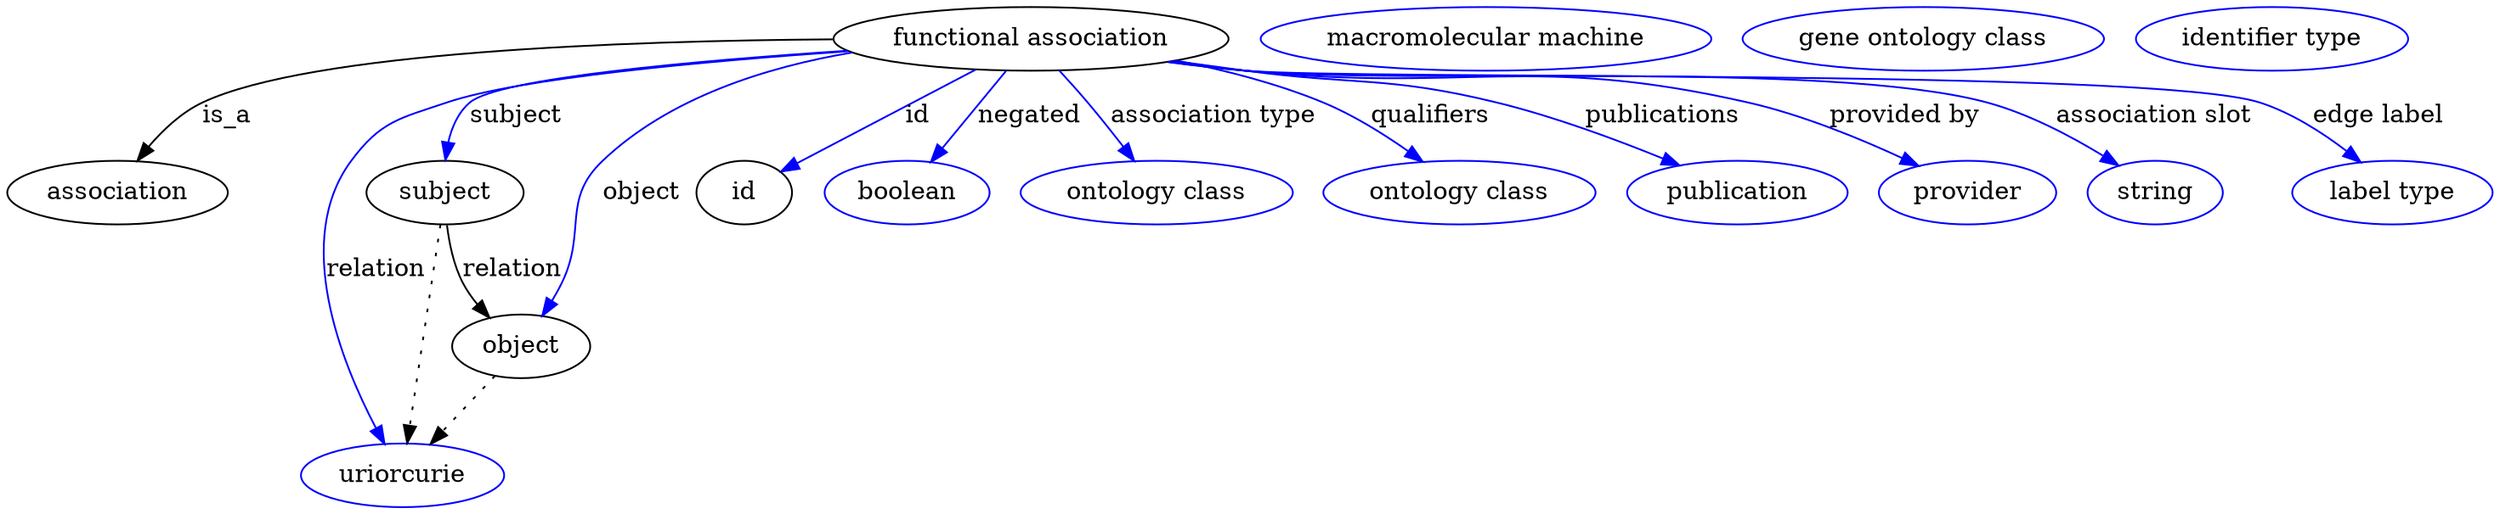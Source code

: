 digraph {
	graph [bb="0,0,1173.1,281"];
	node [label="\N"];
	"functional association"	 [height=0.5,
		label="functional association",
		pos="495.4,263",
		width=2.4296];
	association	 [height=0.5,
		pos="49.402,177",
		width=1.3723];
	"functional association" -> association	 [label=is_a,
		lp="101.68,220",
		pos="e,58.898,194.95 409.85,258.96 299.21,253.19 117.34,241.65 89.85,227 79.694,221.59 71.16,212.43 64.588,203.42"];
	subject	 [height=0.5,
		pos="204.4,177",
		width=0.97656];
	"functional association" -> subject	 [color=blue,
		label=subject,
		lp="242.23,220",
		pos="e,206.05,195.44 413.31,256.56 338.18,249.97 236.49,239.02 221.75,227 215.06,221.55 210.95,213.38 208.42,205.21",
		style=solid];
	relation	 [color=blue,
		height=0.5,
		label=uriorcurie,
		pos="184.4,18",
		width=1.2492];
	"functional association" -> relation	 [color=blue,
		label=relation,
		lp="168.78,134",
		pos="e,174.87,35.738 412.97,256.89 341.76,250.84 244.76,240.53 208.4,227 184.37,218.05 174.28,216.56 160.4,195 130.67,148.8 153.59,81.772 \
170.52,44.872",
		style=solid];
	object	 [height=0.5,
		pos="244.4,91",
		width=0.88096];
	"functional association" -> object	 [color=blue,
		label=object,
		lp="301.51,177",
		pos="e,253.12,108.39 434.98,249.95 380.51,237.08 305.74,216.29 284.19,195 261.52,172.6 273.29,156.57 261.4,127 260.16,123.92 258.79,120.73 \
257.38,117.58",
		style=solid];
	id	 [height=0.5,
		pos="354.4,177",
		width=0.75];
	"functional association" -> id	 [color=blue,
		label=id,
		lp="438.85,220",
		pos="e,374.36,189.17 467.21,245.8 442.84,230.94 407.76,209.54 383.21,194.57",
		style=solid];
	negated	 [color=blue,
		height=0.5,
		label=boolean,
		pos="437.4,177",
		width=1.0584];
	"functional association" -> negated	 [color=blue,
		label=negated,
		lp="492.17,220",
		pos="e,449.09,194.33 483.1,244.76 474.86,232.55 463.9,216.29 454.77,202.76",
		style=solid];
	"association type"	 [color=blue,
		height=0.5,
		label="ontology class",
		pos="554.4,177",
		width=1.6931];
	"functional association" -> "association type"	 [color=blue,
		label="association type",
		lp="574.31,220",
		pos="e,542.11,194.92 507.91,244.76 516.18,232.71 527.15,216.72 536.36,203.3",
		style=solid];
	qualifiers	 [color=blue,
		height=0.5,
		label="ontology class",
		pos="694.4,177",
		width=1.6931];
	"functional association" -> qualifiers	 [color=blue,
		label=qualifiers,
		lp="672.45,220",
		pos="e,674.13,194.09 557.17,250.15 578.7,244.5 602.66,236.86 623.4,227 638.34,219.9 653.51,209.7 665.97,200.37",
		style=solid];
	publications	 [color=blue,
		height=0.5,
		label=publication,
		pos="823.4,177",
		width=1.3859];
	"functional association" -> publications	 [color=blue,
		label=publications,
		lp="777.62,220",
		pos="e,793.76,191.52 559.65,250.73 570.25,248.77 581.13,246.8 591.4,245 640.63,236.39 654.32,240.63 702.4,227 730.65,218.99 761.21,206.33 \
784.55,195.75",
		style=solid];
	"provided by"	 [color=blue,
		height=0.5,
		label=provider,
		pos="931.4,177",
		width=1.1129];
	"functional association" -> "provided by"	 [color=blue,
		label="provided by",
		lp="889.03,220",
		pos="e,905.54,191.07 557.73,250.33 568.91,248.34 580.48,246.46 591.4,245 690.4,231.78 718.47,251.09 815.4,227 843.71,219.97 873.91,206.74 \
896.4,195.66",
		style=solid];
	"association slot"	 [color=blue,
		height=0.5,
		label=string,
		pos="1019.4,177",
		width=0.8403];
	"functional association" -> "association slot"	 [color=blue,
		label="association slot",
		lp="1004.4,220",
		pos="e,999.82,190.86 557.19,250.18 568.53,248.18 580.29,246.33 591.4,245 665.42,236.11 854.62,247.14 926.4,227 949.55,220.51 973.38,207.55 \
991.13,196.45",
		style=solid];
	"edge label"	 [color=blue,
		height=0.5,
		label="label type",
		pos="1128.4,177",
		width=1.2425];
	"functional association" -> "edge label"	 [color=blue,
		label="edge label",
		lp="1109,220",
		pos="e,1109.6,193.35 556.66,250.13 568.16,248.11 580.11,246.27 591.4,245 693.06,233.54 953.9,257.97 1051.4,227 1069.5,221.25 1087.5,210 \
1101.5,199.63",
		style=solid];
	subject -> relation	 [pos="e,186.67,36.027 202.11,158.76 198.64,131.21 192.04,78.735 187.95,46.223",
		style=dotted];
	subject -> object	 [label=relation,
		lp="240.78,134",
		pos="e,230.82,107.46 207.98,158.87 210.29,149.13 213.78,137.08 218.64,127 220.43,123.29 222.6,119.56 224.91,115.97"];
	"functional association_subject"	 [color=blue,
		height=0.5,
		label="macromolecular machine",
		pos="700.4,263",
		width=2.7701];
	object -> relation	 [pos="e,198.59,35.261 230.79,74.435 223.2,65.207 213.6,53.528 205.11,43.191",
		style=dotted];
	"functional association_object"	 [color=blue,
		height=0.5,
		label="gene ontology class",
		pos="898.4,263",
		width=2.2183];
	association_id	 [color=blue,
		height=0.5,
		label="identifier type",
		pos="1055.4,263",
		width=1.652];
}
